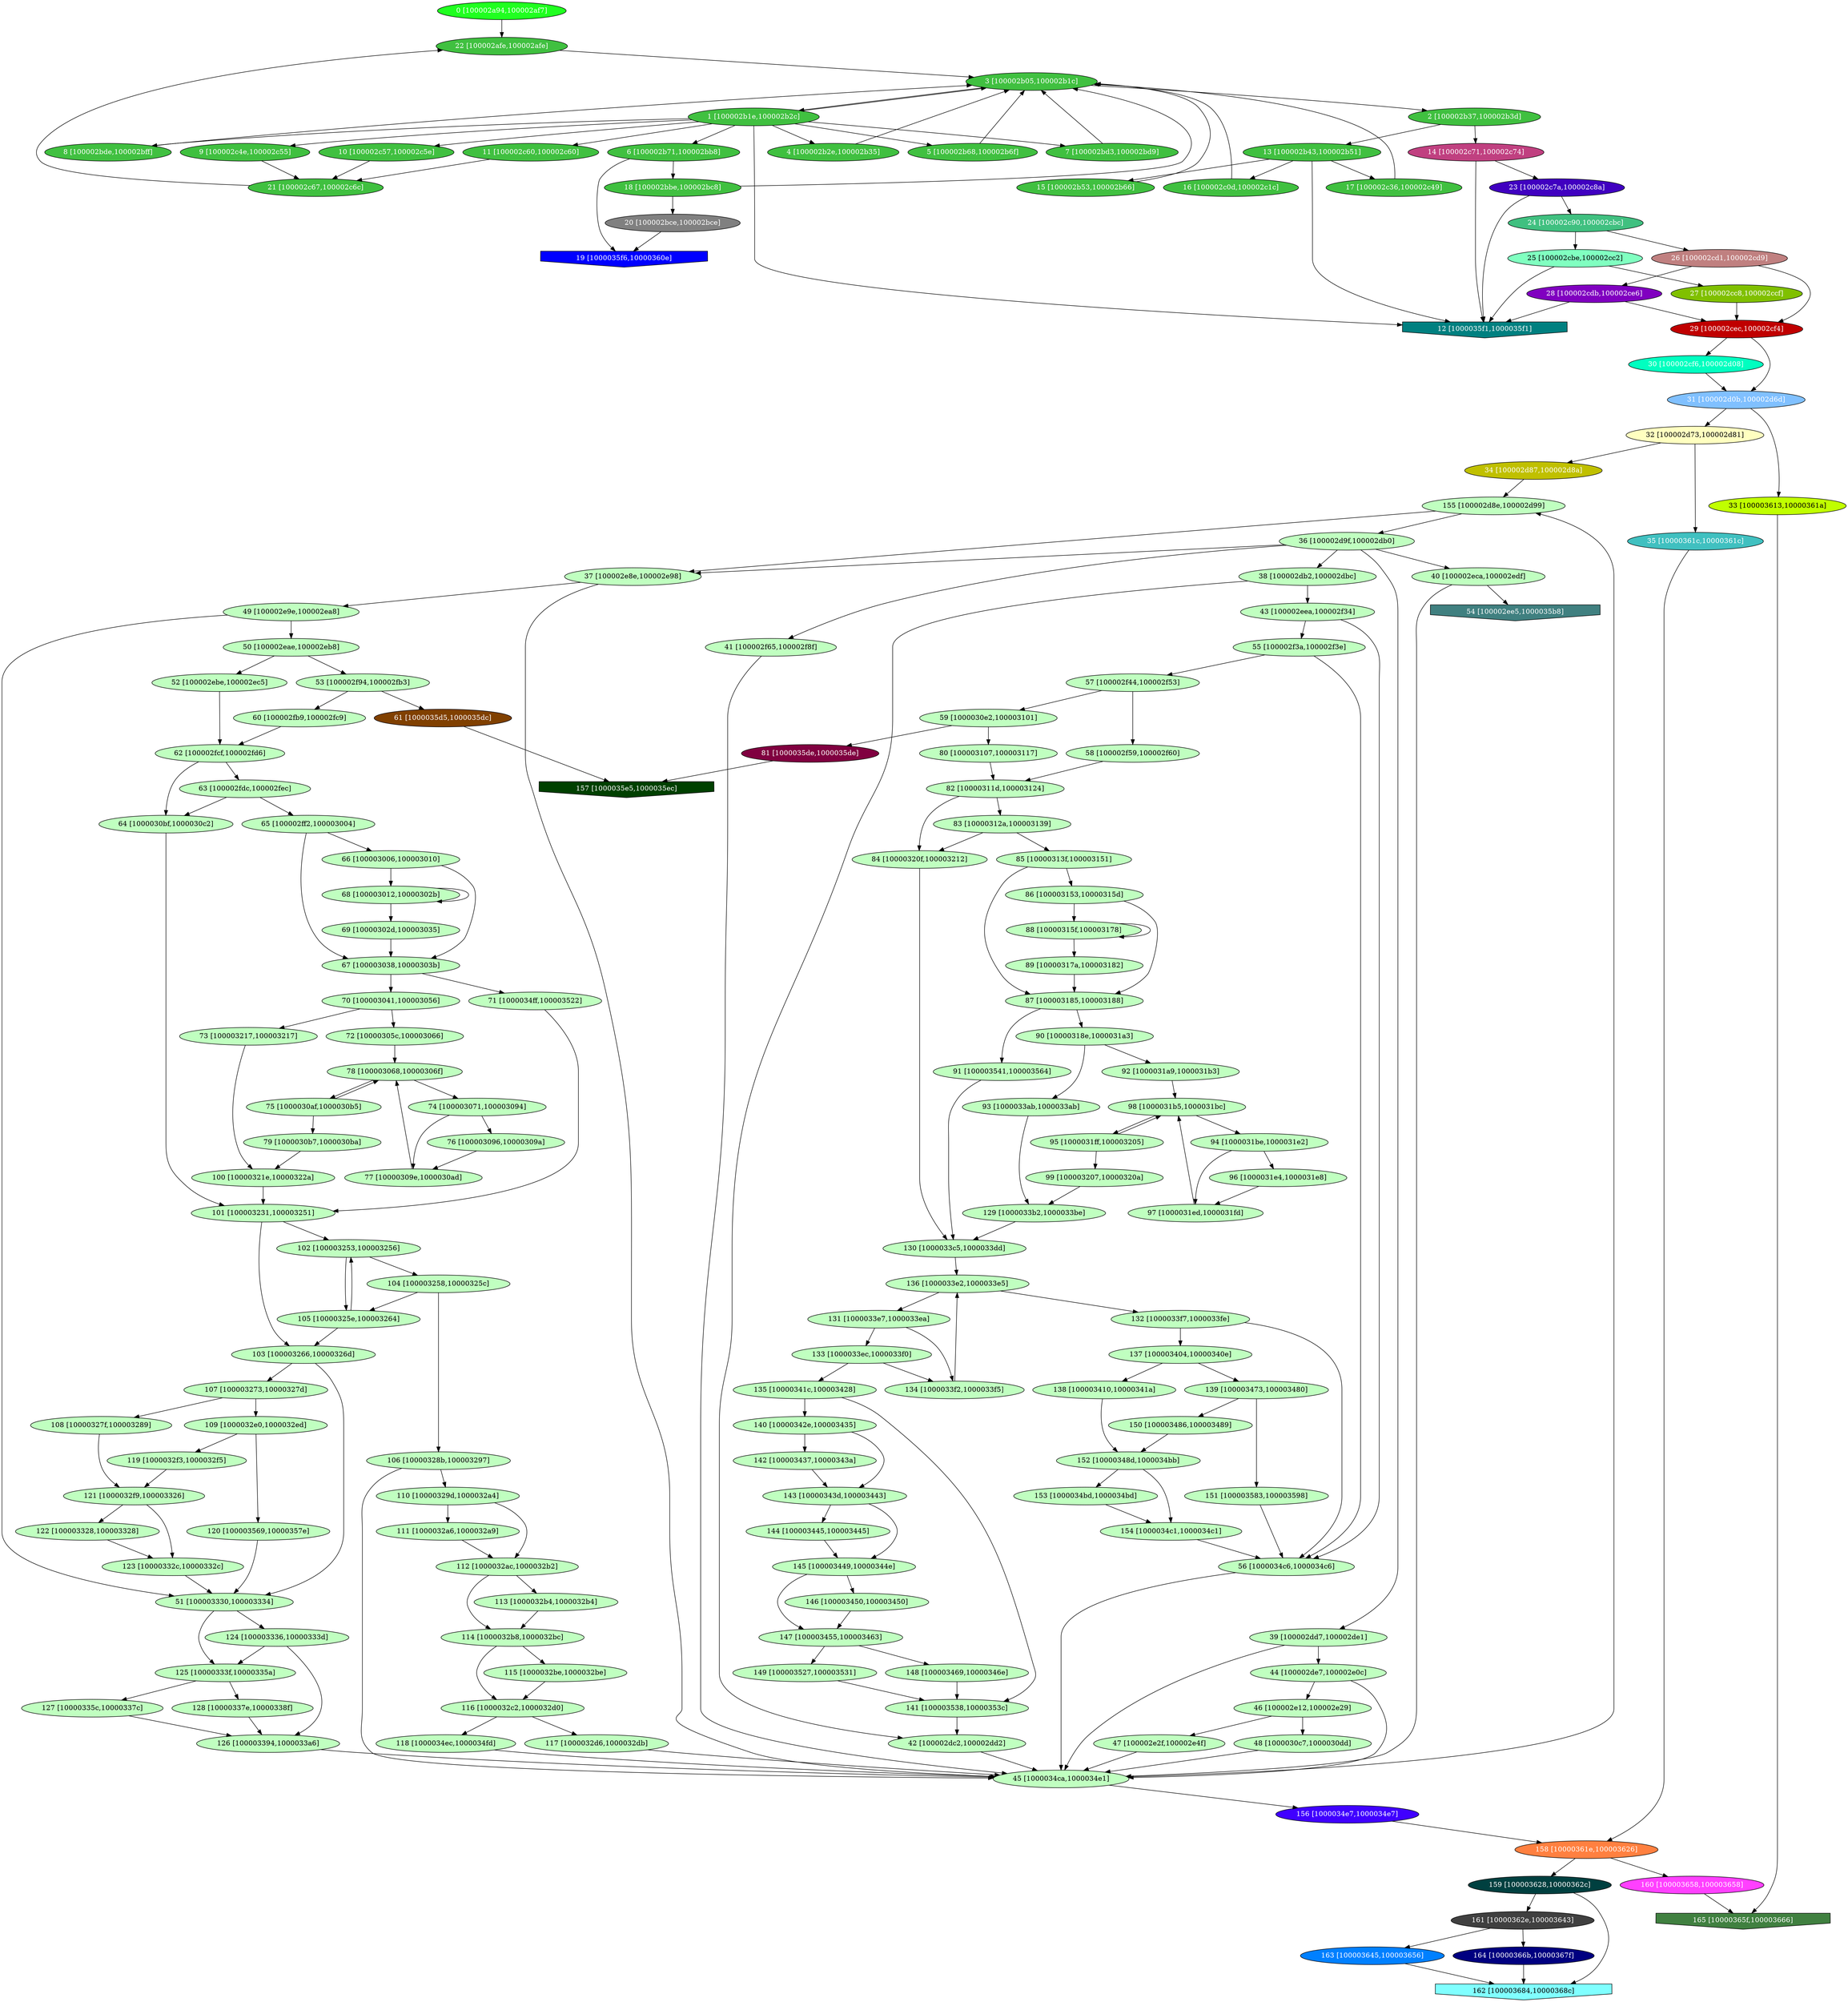 diGraph du{
	du_0  [style=filled fillcolor="#20FF20" fontcolor="#ffffff" shape=oval label="0 [100002a94,100002af7]"]
	du_1  [style=filled fillcolor="#40C040" fontcolor="#ffffff" shape=oval label="1 [100002b1e,100002b2c]"]
	du_2  [style=filled fillcolor="#40C040" fontcolor="#ffffff" shape=oval label="2 [100002b37,100002b3d]"]
	du_3  [style=filled fillcolor="#40C040" fontcolor="#ffffff" shape=oval label="3 [100002b05,100002b1c]"]
	du_4  [style=filled fillcolor="#40C040" fontcolor="#ffffff" shape=oval label="4 [100002b2e,100002b35]"]
	du_5  [style=filled fillcolor="#40C040" fontcolor="#ffffff" shape=oval label="5 [100002b68,100002b6f]"]
	du_6  [style=filled fillcolor="#40C040" fontcolor="#ffffff" shape=oval label="6 [100002b71,100002bb8]"]
	du_7  [style=filled fillcolor="#40C040" fontcolor="#ffffff" shape=oval label="7 [100002bd3,100002bd9]"]
	du_8  [style=filled fillcolor="#40C040" fontcolor="#ffffff" shape=oval label="8 [100002bde,100002bff]"]
	du_9  [style=filled fillcolor="#40C040" fontcolor="#ffffff" shape=oval label="9 [100002c4e,100002c55]"]
	du_a  [style=filled fillcolor="#40C040" fontcolor="#ffffff" shape=oval label="10 [100002c57,100002c5e]"]
	du_b  [style=filled fillcolor="#40C040" fontcolor="#ffffff" shape=oval label="11 [100002c60,100002c60]"]
	du_c  [style=filled fillcolor="#008080" fontcolor="#ffffff" shape=invhouse label="12 [1000035f1,1000035f1]"]
	du_d  [style=filled fillcolor="#40C040" fontcolor="#ffffff" shape=oval label="13 [100002b43,100002b51]"]
	du_e  [style=filled fillcolor="#C04080" fontcolor="#ffffff" shape=oval label="14 [100002c71,100002c74]"]
	du_f  [style=filled fillcolor="#40C040" fontcolor="#ffffff" shape=oval label="15 [100002b53,100002b66]"]
	du_10  [style=filled fillcolor="#40C040" fontcolor="#ffffff" shape=oval label="16 [100002c0d,100002c1c]"]
	du_11  [style=filled fillcolor="#40C040" fontcolor="#ffffff" shape=oval label="17 [100002c36,100002c49]"]
	du_12  [style=filled fillcolor="#40C040" fontcolor="#ffffff" shape=oval label="18 [100002bbe,100002bc8]"]
	du_13  [style=filled fillcolor="#0000FF" fontcolor="#ffffff" shape=invhouse label="19 [1000035f6,10000360e]"]
	du_14  [style=filled fillcolor="#808080" fontcolor="#ffffff" shape=oval label="20 [100002bce,100002bce]"]
	du_15  [style=filled fillcolor="#40C040" fontcolor="#ffffff" shape=oval label="21 [100002c67,100002c6c]"]
	du_16  [style=filled fillcolor="#40C040" fontcolor="#ffffff" shape=oval label="22 [100002afe,100002afe]"]
	du_17  [style=filled fillcolor="#4000C0" fontcolor="#ffffff" shape=oval label="23 [100002c7a,100002c8a]"]
	du_18  [style=filled fillcolor="#40C080" fontcolor="#ffffff" shape=oval label="24 [100002c90,100002cbc]"]
	du_19  [style=filled fillcolor="#80FFC0" fontcolor="#000000" shape=oval label="25 [100002cbe,100002cc2]"]
	du_1a  [style=filled fillcolor="#C08080" fontcolor="#ffffff" shape=oval label="26 [100002cd1,100002cd9]"]
	du_1b  [style=filled fillcolor="#80C000" fontcolor="#ffffff" shape=oval label="27 [100002cc8,100002ccf]"]
	du_1c  [style=filled fillcolor="#8000C0" fontcolor="#ffffff" shape=oval label="28 [100002cdb,100002ce6]"]
	du_1d  [style=filled fillcolor="#C00000" fontcolor="#ffffff" shape=oval label="29 [100002cec,100002cf4]"]
	du_1e  [style=filled fillcolor="#00FFC0" fontcolor="#ffffff" shape=oval label="30 [100002cf6,100002d08]"]
	du_1f  [style=filled fillcolor="#80C0FF" fontcolor="#ffffff" shape=oval label="31 [100002d0b,100002d6d]"]
	du_20  [style=filled fillcolor="#FFFFC0" fontcolor="#000000" shape=oval label="32 [100002d73,100002d81]"]
	du_21  [style=filled fillcolor="#C0FF00" fontcolor="#000000" shape=oval label="33 [100003613,10000361a]"]
	du_22  [style=filled fillcolor="#C0C000" fontcolor="#ffffff" shape=oval label="34 [100002d87,100002d8a]"]
	du_23  [style=filled fillcolor="#40C0C0" fontcolor="#ffffff" shape=oval label="35 [10000361c,10000361c]"]
	du_24  [style=filled fillcolor="#C0FFC0" fontcolor="#000000" shape=oval label="36 [100002d9f,100002db0]"]
	du_25  [style=filled fillcolor="#C0FFC0" fontcolor="#000000" shape=oval label="37 [100002e8e,100002e98]"]
	du_26  [style=filled fillcolor="#C0FFC0" fontcolor="#000000" shape=oval label="38 [100002db2,100002dbc]"]
	du_27  [style=filled fillcolor="#C0FFC0" fontcolor="#000000" shape=oval label="39 [100002dd7,100002de1]"]
	du_28  [style=filled fillcolor="#C0FFC0" fontcolor="#000000" shape=oval label="40 [100002eca,100002edf]"]
	du_29  [style=filled fillcolor="#C0FFC0" fontcolor="#000000" shape=oval label="41 [100002f65,100002f8f]"]
	du_2a  [style=filled fillcolor="#C0FFC0" fontcolor="#000000" shape=oval label="42 [100002dc2,100002dd2]"]
	du_2b  [style=filled fillcolor="#C0FFC0" fontcolor="#000000" shape=oval label="43 [100002eea,100002f34]"]
	du_2c  [style=filled fillcolor="#C0FFC0" fontcolor="#000000" shape=oval label="44 [100002de7,100002e0c]"]
	du_2d  [style=filled fillcolor="#C0FFC0" fontcolor="#000000" shape=oval label="45 [1000034ca,1000034e1]"]
	du_2e  [style=filled fillcolor="#C0FFC0" fontcolor="#000000" shape=oval label="46 [100002e12,100002e29]"]
	du_2f  [style=filled fillcolor="#C0FFC0" fontcolor="#000000" shape=oval label="47 [100002e2f,100002e4f]"]
	du_30  [style=filled fillcolor="#C0FFC0" fontcolor="#000000" shape=oval label="48 [1000030c7,1000030dd]"]
	du_31  [style=filled fillcolor="#C0FFC0" fontcolor="#000000" shape=oval label="49 [100002e9e,100002ea8]"]
	du_32  [style=filled fillcolor="#C0FFC0" fontcolor="#000000" shape=oval label="50 [100002eae,100002eb8]"]
	du_33  [style=filled fillcolor="#C0FFC0" fontcolor="#000000" shape=oval label="51 [100003330,100003334]"]
	du_34  [style=filled fillcolor="#C0FFC0" fontcolor="#000000" shape=oval label="52 [100002ebe,100002ec5]"]
	du_35  [style=filled fillcolor="#C0FFC0" fontcolor="#000000" shape=oval label="53 [100002f94,100002fb3]"]
	du_36  [style=filled fillcolor="#408080" fontcolor="#ffffff" shape=invhouse label="54 [100002ee5,1000035b8]"]
	du_37  [style=filled fillcolor="#C0FFC0" fontcolor="#000000" shape=oval label="55 [100002f3a,100002f3e]"]
	du_38  [style=filled fillcolor="#C0FFC0" fontcolor="#000000" shape=oval label="56 [1000034c6,1000034c6]"]
	du_39  [style=filled fillcolor="#C0FFC0" fontcolor="#000000" shape=oval label="57 [100002f44,100002f53]"]
	du_3a  [style=filled fillcolor="#C0FFC0" fontcolor="#000000" shape=oval label="58 [100002f59,100002f60]"]
	du_3b  [style=filled fillcolor="#C0FFC0" fontcolor="#000000" shape=oval label="59 [1000030e2,100003101]"]
	du_3c  [style=filled fillcolor="#C0FFC0" fontcolor="#000000" shape=oval label="60 [100002fb9,100002fc9]"]
	du_3d  [style=filled fillcolor="#804000" fontcolor="#ffffff" shape=oval label="61 [1000035d5,1000035dc]"]
	du_3e  [style=filled fillcolor="#C0FFC0" fontcolor="#000000" shape=oval label="62 [100002fcf,100002fd6]"]
	du_3f  [style=filled fillcolor="#C0FFC0" fontcolor="#000000" shape=oval label="63 [100002fdc,100002fec]"]
	du_40  [style=filled fillcolor="#C0FFC0" fontcolor="#000000" shape=oval label="64 [1000030bf,1000030c2]"]
	du_41  [style=filled fillcolor="#C0FFC0" fontcolor="#000000" shape=oval label="65 [100002ff2,100003004]"]
	du_42  [style=filled fillcolor="#C0FFC0" fontcolor="#000000" shape=oval label="66 [100003006,100003010]"]
	du_43  [style=filled fillcolor="#C0FFC0" fontcolor="#000000" shape=oval label="67 [100003038,10000303b]"]
	du_44  [style=filled fillcolor="#C0FFC0" fontcolor="#000000" shape=oval label="68 [100003012,10000302b]"]
	du_45  [style=filled fillcolor="#C0FFC0" fontcolor="#000000" shape=oval label="69 [10000302d,100003035]"]
	du_46  [style=filled fillcolor="#C0FFC0" fontcolor="#000000" shape=oval label="70 [100003041,100003056]"]
	du_47  [style=filled fillcolor="#C0FFC0" fontcolor="#000000" shape=oval label="71 [1000034ff,100003522]"]
	du_48  [style=filled fillcolor="#C0FFC0" fontcolor="#000000" shape=oval label="72 [10000305c,100003066]"]
	du_49  [style=filled fillcolor="#C0FFC0" fontcolor="#000000" shape=oval label="73 [100003217,100003217]"]
	du_4a  [style=filled fillcolor="#C0FFC0" fontcolor="#000000" shape=oval label="74 [100003071,100003094]"]
	du_4b  [style=filled fillcolor="#C0FFC0" fontcolor="#000000" shape=oval label="75 [1000030af,1000030b5]"]
	du_4c  [style=filled fillcolor="#C0FFC0" fontcolor="#000000" shape=oval label="76 [100003096,10000309a]"]
	du_4d  [style=filled fillcolor="#C0FFC0" fontcolor="#000000" shape=oval label="77 [10000309e,1000030ad]"]
	du_4e  [style=filled fillcolor="#C0FFC0" fontcolor="#000000" shape=oval label="78 [100003068,10000306f]"]
	du_4f  [style=filled fillcolor="#C0FFC0" fontcolor="#000000" shape=oval label="79 [1000030b7,1000030ba]"]
	du_50  [style=filled fillcolor="#C0FFC0" fontcolor="#000000" shape=oval label="80 [100003107,100003117]"]
	du_51  [style=filled fillcolor="#800040" fontcolor="#ffffff" shape=oval label="81 [1000035de,1000035de]"]
	du_52  [style=filled fillcolor="#C0FFC0" fontcolor="#000000" shape=oval label="82 [10000311d,100003124]"]
	du_53  [style=filled fillcolor="#C0FFC0" fontcolor="#000000" shape=oval label="83 [10000312a,100003139]"]
	du_54  [style=filled fillcolor="#C0FFC0" fontcolor="#000000" shape=oval label="84 [10000320f,100003212]"]
	du_55  [style=filled fillcolor="#C0FFC0" fontcolor="#000000" shape=oval label="85 [10000313f,100003151]"]
	du_56  [style=filled fillcolor="#C0FFC0" fontcolor="#000000" shape=oval label="86 [100003153,10000315d]"]
	du_57  [style=filled fillcolor="#C0FFC0" fontcolor="#000000" shape=oval label="87 [100003185,100003188]"]
	du_58  [style=filled fillcolor="#C0FFC0" fontcolor="#000000" shape=oval label="88 [10000315f,100003178]"]
	du_59  [style=filled fillcolor="#C0FFC0" fontcolor="#000000" shape=oval label="89 [10000317a,100003182]"]
	du_5a  [style=filled fillcolor="#C0FFC0" fontcolor="#000000" shape=oval label="90 [10000318e,1000031a3]"]
	du_5b  [style=filled fillcolor="#C0FFC0" fontcolor="#000000" shape=oval label="91 [100003541,100003564]"]
	du_5c  [style=filled fillcolor="#C0FFC0" fontcolor="#000000" shape=oval label="92 [1000031a9,1000031b3]"]
	du_5d  [style=filled fillcolor="#C0FFC0" fontcolor="#000000" shape=oval label="93 [1000033ab,1000033ab]"]
	du_5e  [style=filled fillcolor="#C0FFC0" fontcolor="#000000" shape=oval label="94 [1000031be,1000031e2]"]
	du_5f  [style=filled fillcolor="#C0FFC0" fontcolor="#000000" shape=oval label="95 [1000031ff,100003205]"]
	du_60  [style=filled fillcolor="#C0FFC0" fontcolor="#000000" shape=oval label="96 [1000031e4,1000031e8]"]
	du_61  [style=filled fillcolor="#C0FFC0" fontcolor="#000000" shape=oval label="97 [1000031ed,1000031fd]"]
	du_62  [style=filled fillcolor="#C0FFC0" fontcolor="#000000" shape=oval label="98 [1000031b5,1000031bc]"]
	du_63  [style=filled fillcolor="#C0FFC0" fontcolor="#000000" shape=oval label="99 [100003207,10000320a]"]
	du_64  [style=filled fillcolor="#C0FFC0" fontcolor="#000000" shape=oval label="100 [10000321e,10000322a]"]
	du_65  [style=filled fillcolor="#C0FFC0" fontcolor="#000000" shape=oval label="101 [100003231,100003251]"]
	du_66  [style=filled fillcolor="#C0FFC0" fontcolor="#000000" shape=oval label="102 [100003253,100003256]"]
	du_67  [style=filled fillcolor="#C0FFC0" fontcolor="#000000" shape=oval label="103 [100003266,10000326d]"]
	du_68  [style=filled fillcolor="#C0FFC0" fontcolor="#000000" shape=oval label="104 [100003258,10000325c]"]
	du_69  [style=filled fillcolor="#C0FFC0" fontcolor="#000000" shape=oval label="105 [10000325e,100003264]"]
	du_6a  [style=filled fillcolor="#C0FFC0" fontcolor="#000000" shape=oval label="106 [10000328b,100003297]"]
	du_6b  [style=filled fillcolor="#C0FFC0" fontcolor="#000000" shape=oval label="107 [100003273,10000327d]"]
	du_6c  [style=filled fillcolor="#C0FFC0" fontcolor="#000000" shape=oval label="108 [10000327f,100003289]"]
	du_6d  [style=filled fillcolor="#C0FFC0" fontcolor="#000000" shape=oval label="109 [1000032e0,1000032ed]"]
	du_6e  [style=filled fillcolor="#C0FFC0" fontcolor="#000000" shape=oval label="110 [10000329d,1000032a4]"]
	du_6f  [style=filled fillcolor="#C0FFC0" fontcolor="#000000" shape=oval label="111 [1000032a6,1000032a9]"]
	du_70  [style=filled fillcolor="#C0FFC0" fontcolor="#000000" shape=oval label="112 [1000032ac,1000032b2]"]
	du_71  [style=filled fillcolor="#C0FFC0" fontcolor="#000000" shape=oval label="113 [1000032b4,1000032b4]"]
	du_72  [style=filled fillcolor="#C0FFC0" fontcolor="#000000" shape=oval label="114 [1000032b8,1000032bc]"]
	du_73  [style=filled fillcolor="#C0FFC0" fontcolor="#000000" shape=oval label="115 [1000032be,1000032be]"]
	du_74  [style=filled fillcolor="#C0FFC0" fontcolor="#000000" shape=oval label="116 [1000032c2,1000032d0]"]
	du_75  [style=filled fillcolor="#C0FFC0" fontcolor="#000000" shape=oval label="117 [1000032d6,1000032db]"]
	du_76  [style=filled fillcolor="#C0FFC0" fontcolor="#000000" shape=oval label="118 [1000034ec,1000034fd]"]
	du_77  [style=filled fillcolor="#C0FFC0" fontcolor="#000000" shape=oval label="119 [1000032f3,1000032f5]"]
	du_78  [style=filled fillcolor="#C0FFC0" fontcolor="#000000" shape=oval label="120 [100003569,10000357e]"]
	du_79  [style=filled fillcolor="#C0FFC0" fontcolor="#000000" shape=oval label="121 [1000032f9,100003326]"]
	du_7a  [style=filled fillcolor="#C0FFC0" fontcolor="#000000" shape=oval label="122 [100003328,100003328]"]
	du_7b  [style=filled fillcolor="#C0FFC0" fontcolor="#000000" shape=oval label="123 [10000332c,10000332c]"]
	du_7c  [style=filled fillcolor="#C0FFC0" fontcolor="#000000" shape=oval label="124 [100003336,10000333d]"]
	du_7d  [style=filled fillcolor="#C0FFC0" fontcolor="#000000" shape=oval label="125 [10000333f,10000335a]"]
	du_7e  [style=filled fillcolor="#C0FFC0" fontcolor="#000000" shape=oval label="126 [100003394,1000033a6]"]
	du_7f  [style=filled fillcolor="#C0FFC0" fontcolor="#000000" shape=oval label="127 [10000335c,10000337c]"]
	du_80  [style=filled fillcolor="#C0FFC0" fontcolor="#000000" shape=oval label="128 [10000337e,10000338f]"]
	du_81  [style=filled fillcolor="#C0FFC0" fontcolor="#000000" shape=oval label="129 [1000033b2,1000033be]"]
	du_82  [style=filled fillcolor="#C0FFC0" fontcolor="#000000" shape=oval label="130 [1000033c5,1000033dd]"]
	du_83  [style=filled fillcolor="#C0FFC0" fontcolor="#000000" shape=oval label="131 [1000033e7,1000033ea]"]
	du_84  [style=filled fillcolor="#C0FFC0" fontcolor="#000000" shape=oval label="132 [1000033f7,1000033fe]"]
	du_85  [style=filled fillcolor="#C0FFC0" fontcolor="#000000" shape=oval label="133 [1000033ec,1000033f0]"]
	du_86  [style=filled fillcolor="#C0FFC0" fontcolor="#000000" shape=oval label="134 [1000033f2,1000033f5]"]
	du_87  [style=filled fillcolor="#C0FFC0" fontcolor="#000000" shape=oval label="135 [10000341c,100003428]"]
	du_88  [style=filled fillcolor="#C0FFC0" fontcolor="#000000" shape=oval label="136 [1000033e2,1000033e5]"]
	du_89  [style=filled fillcolor="#C0FFC0" fontcolor="#000000" shape=oval label="137 [100003404,10000340e]"]
	du_8a  [style=filled fillcolor="#C0FFC0" fontcolor="#000000" shape=oval label="138 [100003410,10000341a]"]
	du_8b  [style=filled fillcolor="#C0FFC0" fontcolor="#000000" shape=oval label="139 [100003473,100003480]"]
	du_8c  [style=filled fillcolor="#C0FFC0" fontcolor="#000000" shape=oval label="140 [10000342e,100003435]"]
	du_8d  [style=filled fillcolor="#C0FFC0" fontcolor="#000000" shape=oval label="141 [100003538,10000353c]"]
	du_8e  [style=filled fillcolor="#C0FFC0" fontcolor="#000000" shape=oval label="142 [100003437,10000343a]"]
	du_8f  [style=filled fillcolor="#C0FFC0" fontcolor="#000000" shape=oval label="143 [10000343d,100003443]"]
	du_90  [style=filled fillcolor="#C0FFC0" fontcolor="#000000" shape=oval label="144 [100003445,100003445]"]
	du_91  [style=filled fillcolor="#C0FFC0" fontcolor="#000000" shape=oval label="145 [100003449,10000344e]"]
	du_92  [style=filled fillcolor="#C0FFC0" fontcolor="#000000" shape=oval label="146 [100003450,100003450]"]
	du_93  [style=filled fillcolor="#C0FFC0" fontcolor="#000000" shape=oval label="147 [100003455,100003463]"]
	du_94  [style=filled fillcolor="#C0FFC0" fontcolor="#000000" shape=oval label="148 [100003469,10000346e]"]
	du_95  [style=filled fillcolor="#C0FFC0" fontcolor="#000000" shape=oval label="149 [100003527,100003531]"]
	du_96  [style=filled fillcolor="#C0FFC0" fontcolor="#000000" shape=oval label="150 [100003486,100003489]"]
	du_97  [style=filled fillcolor="#C0FFC0" fontcolor="#000000" shape=oval label="151 [100003583,100003598]"]
	du_98  [style=filled fillcolor="#C0FFC0" fontcolor="#000000" shape=oval label="152 [10000348d,1000034bb]"]
	du_99  [style=filled fillcolor="#C0FFC0" fontcolor="#000000" shape=oval label="153 [1000034bd,1000034bd]"]
	du_9a  [style=filled fillcolor="#C0FFC0" fontcolor="#000000" shape=oval label="154 [1000034c1,1000034c1]"]
	du_9b  [style=filled fillcolor="#C0FFC0" fontcolor="#000000" shape=oval label="155 [100002d8e,100002d99]"]
	du_9c  [style=filled fillcolor="#4000FF" fontcolor="#ffffff" shape=oval label="156 [1000034e7,1000034e7]"]
	du_9d  [style=filled fillcolor="#004000" fontcolor="#ffffff" shape=invhouse label="157 [1000035e5,1000035ec]"]
	du_9e  [style=filled fillcolor="#FF8040" fontcolor="#ffffff" shape=oval label="158 [10000361e,100003626]"]
	du_9f  [style=filled fillcolor="#004040" fontcolor="#ffffff" shape=oval label="159 [100003628,10000362c]"]
	du_a0  [style=filled fillcolor="#FF40FF" fontcolor="#ffffff" shape=oval label="160 [100003658,100003658]"]
	du_a1  [style=filled fillcolor="#404040" fontcolor="#ffffff" shape=oval label="161 [10000362e,100003643]"]
	du_a2  [style=filled fillcolor="#80FFFF" fontcolor="#000000" shape=invhouse label="162 [100003684,10000368c]"]
	du_a3  [style=filled fillcolor="#0080FF" fontcolor="#ffffff" shape=oval label="163 [100003645,100003656]"]
	du_a4  [style=filled fillcolor="#000080" fontcolor="#ffffff" shape=oval label="164 [10000366b,10000367f]"]
	du_a5  [style=filled fillcolor="#408040" fontcolor="#ffffff" shape=invhouse label="165 [10000365f,100003666]"]

	du_0 -> du_16
	du_1 -> du_3
	du_1 -> du_4
	du_1 -> du_5
	du_1 -> du_6
	du_1 -> du_7
	du_1 -> du_8
	du_1 -> du_9
	du_1 -> du_a
	du_1 -> du_b
	du_1 -> du_c
	du_2 -> du_d
	du_2 -> du_e
	du_3 -> du_1
	du_3 -> du_2
	du_4 -> du_3
	du_5 -> du_3
	du_6 -> du_12
	du_6 -> du_13
	du_7 -> du_3
	du_8 -> du_3
	du_9 -> du_15
	du_a -> du_15
	du_b -> du_15
	du_d -> du_c
	du_d -> du_f
	du_d -> du_10
	du_d -> du_11
	du_e -> du_c
	du_e -> du_17
	du_f -> du_3
	du_10 -> du_3
	du_11 -> du_3
	du_12 -> du_3
	du_12 -> du_14
	du_14 -> du_13
	du_15 -> du_16
	du_16 -> du_3
	du_17 -> du_c
	du_17 -> du_18
	du_18 -> du_19
	du_18 -> du_1a
	du_19 -> du_c
	du_19 -> du_1b
	du_1a -> du_1c
	du_1a -> du_1d
	du_1b -> du_1d
	du_1c -> du_c
	du_1c -> du_1d
	du_1d -> du_1e
	du_1d -> du_1f
	du_1e -> du_1f
	du_1f -> du_20
	du_1f -> du_21
	du_20 -> du_22
	du_20 -> du_23
	du_21 -> du_a5
	du_22 -> du_9b
	du_23 -> du_9e
	du_24 -> du_25
	du_24 -> du_26
	du_24 -> du_27
	du_24 -> du_28
	du_24 -> du_29
	du_25 -> du_2d
	du_25 -> du_31
	du_26 -> du_2a
	du_26 -> du_2b
	du_27 -> du_2c
	du_27 -> du_2d
	du_28 -> du_2d
	du_28 -> du_36
	du_29 -> du_2d
	du_2a -> du_2d
	du_2b -> du_37
	du_2b -> du_38
	du_2c -> du_2d
	du_2c -> du_2e
	du_2d -> du_9b
	du_2d -> du_9c
	du_2e -> du_2f
	du_2e -> du_30
	du_2f -> du_2d
	du_30 -> du_2d
	du_31 -> du_32
	du_31 -> du_33
	du_32 -> du_34
	du_32 -> du_35
	du_33 -> du_7c
	du_33 -> du_7d
	du_34 -> du_3e
	du_35 -> du_3c
	du_35 -> du_3d
	du_37 -> du_38
	du_37 -> du_39
	du_38 -> du_2d
	du_39 -> du_3a
	du_39 -> du_3b
	du_3a -> du_52
	du_3b -> du_50
	du_3b -> du_51
	du_3c -> du_3e
	du_3d -> du_9d
	du_3e -> du_3f
	du_3e -> du_40
	du_3f -> du_40
	du_3f -> du_41
	du_40 -> du_65
	du_41 -> du_42
	du_41 -> du_43
	du_42 -> du_43
	du_42 -> du_44
	du_43 -> du_46
	du_43 -> du_47
	du_44 -> du_44
	du_44 -> du_45
	du_45 -> du_43
	du_46 -> du_48
	du_46 -> du_49
	du_47 -> du_65
	du_48 -> du_4e
	du_49 -> du_64
	du_4a -> du_4c
	du_4a -> du_4d
	du_4b -> du_4e
	du_4b -> du_4f
	du_4c -> du_4d
	du_4d -> du_4e
	du_4e -> du_4a
	du_4e -> du_4b
	du_4f -> du_64
	du_50 -> du_52
	du_51 -> du_9d
	du_52 -> du_53
	du_52 -> du_54
	du_53 -> du_54
	du_53 -> du_55
	du_54 -> du_82
	du_55 -> du_56
	du_55 -> du_57
	du_56 -> du_57
	du_56 -> du_58
	du_57 -> du_5a
	du_57 -> du_5b
	du_58 -> du_58
	du_58 -> du_59
	du_59 -> du_57
	du_5a -> du_5c
	du_5a -> du_5d
	du_5b -> du_82
	du_5c -> du_62
	du_5d -> du_81
	du_5e -> du_60
	du_5e -> du_61
	du_5f -> du_62
	du_5f -> du_63
	du_60 -> du_61
	du_61 -> du_62
	du_62 -> du_5e
	du_62 -> du_5f
	du_63 -> du_81
	du_64 -> du_65
	du_65 -> du_66
	du_65 -> du_67
	du_66 -> du_68
	du_66 -> du_69
	du_67 -> du_33
	du_67 -> du_6b
	du_68 -> du_69
	du_68 -> du_6a
	du_69 -> du_66
	du_69 -> du_67
	du_6a -> du_2d
	du_6a -> du_6e
	du_6b -> du_6c
	du_6b -> du_6d
	du_6c -> du_79
	du_6d -> du_77
	du_6d -> du_78
	du_6e -> du_6f
	du_6e -> du_70
	du_6f -> du_70
	du_70 -> du_71
	du_70 -> du_72
	du_71 -> du_72
	du_72 -> du_73
	du_72 -> du_74
	du_73 -> du_74
	du_74 -> du_75
	du_74 -> du_76
	du_75 -> du_2d
	du_76 -> du_2d
	du_77 -> du_79
	du_78 -> du_33
	du_79 -> du_7a
	du_79 -> du_7b
	du_7a -> du_7b
	du_7b -> du_33
	du_7c -> du_7d
	du_7c -> du_7e
	du_7d -> du_7f
	du_7d -> du_80
	du_7e -> du_2d
	du_7f -> du_7e
	du_80 -> du_7e
	du_81 -> du_82
	du_82 -> du_88
	du_83 -> du_85
	du_83 -> du_86
	du_84 -> du_38
	du_84 -> du_89
	du_85 -> du_86
	du_85 -> du_87
	du_86 -> du_88
	du_87 -> du_8c
	du_87 -> du_8d
	du_88 -> du_83
	du_88 -> du_84
	du_89 -> du_8a
	du_89 -> du_8b
	du_8a -> du_98
	du_8b -> du_96
	du_8b -> du_97
	du_8c -> du_8e
	du_8c -> du_8f
	du_8d -> du_2a
	du_8e -> du_8f
	du_8f -> du_90
	du_8f -> du_91
	du_90 -> du_91
	du_91 -> du_92
	du_91 -> du_93
	du_92 -> du_93
	du_93 -> du_94
	du_93 -> du_95
	du_94 -> du_8d
	du_95 -> du_8d
	du_96 -> du_98
	du_97 -> du_38
	du_98 -> du_99
	du_98 -> du_9a
	du_99 -> du_9a
	du_9a -> du_38
	du_9b -> du_24
	du_9b -> du_25
	du_9c -> du_9e
	du_9e -> du_9f
	du_9e -> du_a0
	du_9f -> du_a1
	du_9f -> du_a2
	du_a0 -> du_a5
	du_a1 -> du_a3
	du_a1 -> du_a4
	du_a3 -> du_a2
	du_a4 -> du_a2
}